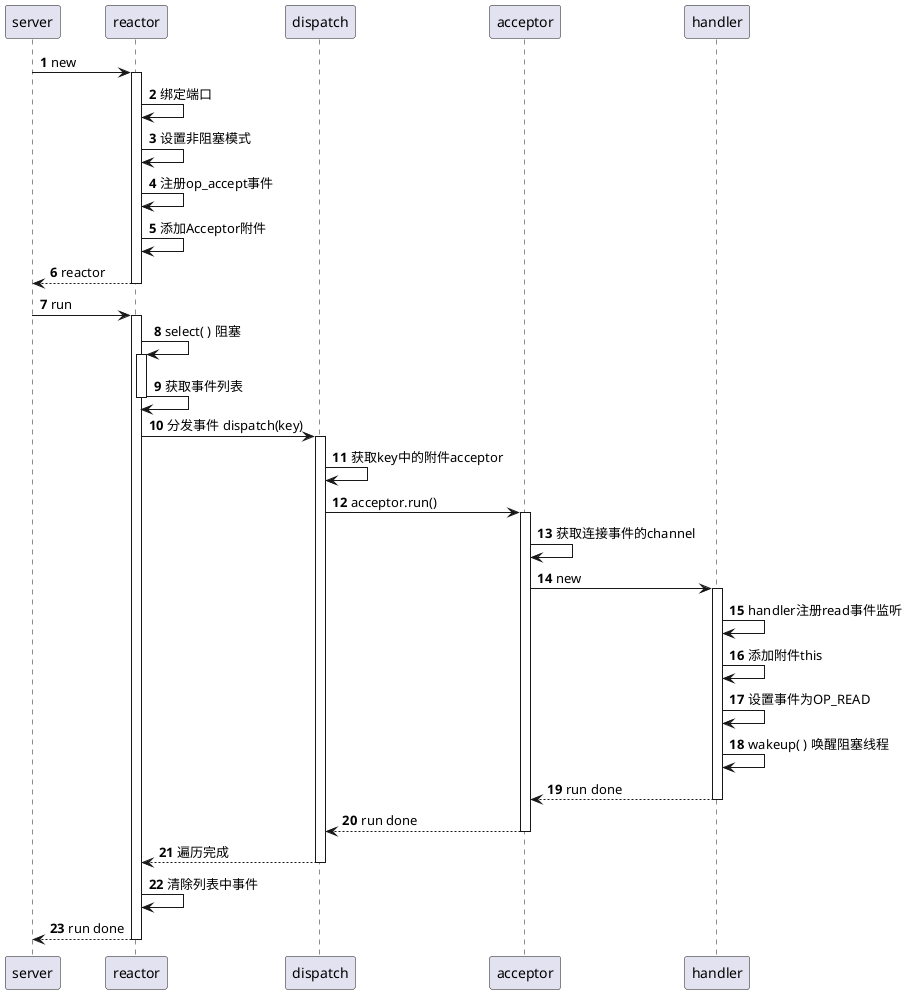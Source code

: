 @startuml
participant server
participant reactor
participant dispatch
participant acceptor
participant handler

autonumber
server -> reactor ++: new
reactor -> reactor : 绑定端口
reactor -> reactor : 设置非阻塞模式
reactor -> reactor : 注册op_accept事件
reactor -> reactor : 添加Acceptor附件
return reactor

server -> reactor ++: run
reactor -> reactor ++: select( ) 阻塞
reactor -> reactor --: 获取事件列表
reactor -> dispatch ++: 分发事件 dispatch(key)
dispatch -> dispatch : 获取key中的附件acceptor
dispatch -> acceptor ++: acceptor.run()
acceptor -> acceptor : 获取连接事件的channel
acceptor -> handler ++: new
handler -> handler : handler注册read事件监听
handler -> handler : 添加附件this
handler -> handler : 设置事件为OP_READ
handler -> handler : wakeup( ) 唤醒阻塞线程
return run done
return run done
return 遍历完成
reactor -> reactor : 清除列表中事件
return run done
@enduml
